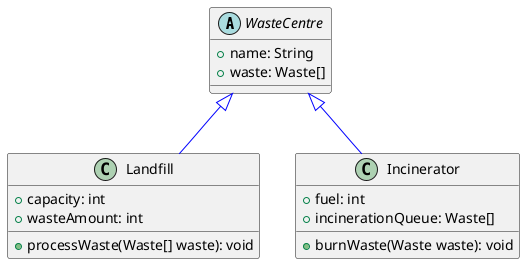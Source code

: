 @startuml
abstract class WasteCentre
{
    +name: String
    +waste: Waste[]
}

class Landfill
{
    +capacity: int
    +wasteAmount: int

    +processWaste(Waste[] waste): void
}

class Incinerator
{
    +fuel: int
    +incinerationQueue: Waste[]

    +burnWaste(Waste waste): void
}

WasteCentre<|-[#blue]-Landfill
WasteCentre<|-[#blue]-Incinerator
@enduml